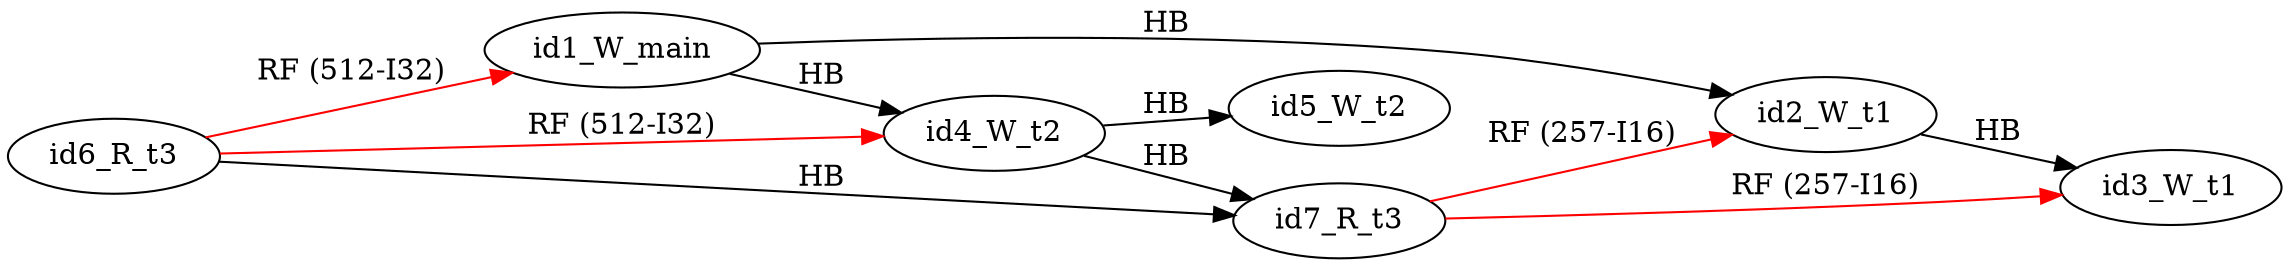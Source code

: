 digraph memory_model {
rankdir=LR;
splines=true; esep=0.5;
id6_R_t3 -> id1_W_main [label = "RF (512-I32)", color="red"];
id6_R_t3 -> id4_W_t2 [label = "RF (512-I32)", color="red"];
id7_R_t3 -> id2_W_t1 [label = "RF (257-I16)", color="red"];
id7_R_t3 -> id3_W_t1 [label = "RF (257-I16)", color="red"];
id2_W_t1 -> id3_W_t1 [label = "HB", color="black"];
id4_W_t2 -> id5_W_t2 [label = "HB", color="black"];
id6_R_t3 -> id7_R_t3 [label = "HB", color="black"];
id1_W_main -> id2_W_t1 [label = "HB", color="black"];
id1_W_main -> id4_W_t2 [label = "HB", color="black"];
id4_W_t2 -> id7_R_t3 [label = "HB", color="black"];
id1_W_main [pos="5.0,4!"]
id2_W_t1 [pos="0,2!"]
id3_W_t1 [pos="0,0!"]
id4_W_t2 [pos="5,2!"]
id5_W_t2 [pos="5,0!"]
id6_R_t3 [pos="10,2!"]
id7_R_t3 [pos="10,0!"]
}